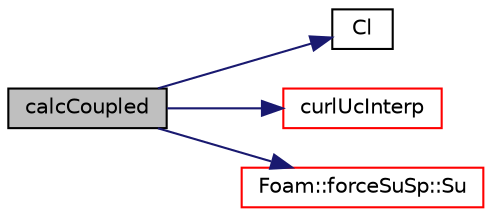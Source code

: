 digraph "calcCoupled"
{
  bgcolor="transparent";
  edge [fontname="Helvetica",fontsize="10",labelfontname="Helvetica",labelfontsize="10"];
  node [fontname="Helvetica",fontsize="10",shape=record];
  rankdir="LR";
  Node1 [label="calcCoupled",height=0.2,width=0.4,color="black", fillcolor="grey75", style="filled", fontcolor="black"];
  Node1 -> Node2 [color="midnightblue",fontsize="10",style="solid",fontname="Helvetica"];
  Node2 [label="Cl",height=0.2,width=0.4,color="black",URL="$a01337.html#acadf11140247b91b16d871fcb2d4e271",tooltip="Calculate the lift coefficient. "];
  Node1 -> Node3 [color="midnightblue",fontsize="10",style="solid",fontname="Helvetica"];
  Node3 [label="curlUcInterp",height=0.2,width=0.4,color="red",URL="$a01337.html#afd1bf3c4b693890b42336fd5caa11f22",tooltip="Return the curl of the carrier phase velocity interpolator. "];
  Node1 -> Node4 [color="midnightblue",fontsize="10",style="solid",fontname="Helvetica"];
  Node4 [label="Foam::forceSuSp::Su",height=0.2,width=0.4,color="red",URL="$a00867.html#aae4f608b4e0e95175a5b210d2a28a71a",tooltip="Return const access to the explicit contribution [kg.m/s2]. "];
}
